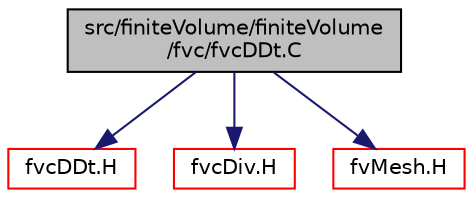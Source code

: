 digraph "src/finiteVolume/finiteVolume/fvc/fvcDDt.C"
{
  bgcolor="transparent";
  edge [fontname="Helvetica",fontsize="10",labelfontname="Helvetica",labelfontsize="10"];
  node [fontname="Helvetica",fontsize="10",shape=record];
  Node0 [label="src/finiteVolume/finiteVolume\l/fvc/fvcDDt.C",height=0.2,width=0.4,color="black", fillcolor="grey75", style="filled", fontcolor="black"];
  Node0 -> Node1 [color="midnightblue",fontsize="10",style="solid",fontname="Helvetica"];
  Node1 [label="fvcDDt.H",height=0.2,width=0.4,color="red",URL="$a03125.html",tooltip="Calculate the substantive (total) derivative. "];
  Node0 -> Node75 [color="midnightblue",fontsize="10",style="solid",fontname="Helvetica"];
  Node75 [label="fvcDiv.H",height=0.2,width=0.4,color="red",URL="$a03134.html",tooltip="Calculate the divergence of the given field. "];
  Node0 -> Node76 [color="midnightblue",fontsize="10",style="solid",fontname="Helvetica"];
  Node76 [label="fvMesh.H",height=0.2,width=0.4,color="red",URL="$a03719.html"];
}
